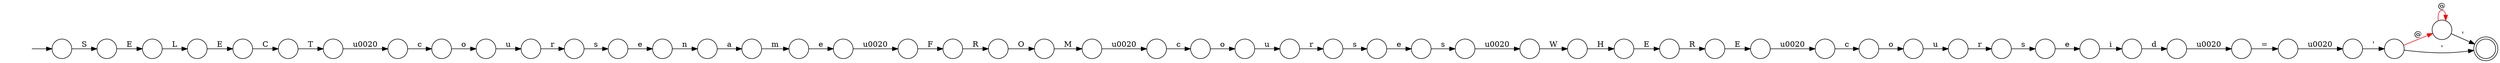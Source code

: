 digraph Automaton {
  rankdir = LR;
  0 [shape=circle,label=""];
  0 -> 43 [label="e"]
  1 [shape=circle,label=""];
  1 -> 31 [label="s"]
  2 [shape=circle,label=""];
  2 -> 19 [label="u"]
  3 [shape=circle,label=""];
  3 -> 35 [label="L"]
  4 [shape=circle,label=""];
  4 -> 4 [label="@",color=red]
  4 -> 38 [label="'"]
  5 [shape=circle,label=""];
  5 -> 45 [label="c"]
  6 [shape=circle,label=""];
  6 -> 0 [label="m"]
  7 [shape=circle,label=""];
  7 -> 36 [label="T"]
  8 [shape=circle,label=""];
  8 -> 11 [label="R"]
  9 [shape=circle,label=""];
  9 -> 17 [label="s"]
  10 [shape=circle,label=""];
  10 -> 16 [label="H"]
  11 [shape=circle,label=""];
  11 -> 29 [label="E"]
  12 [shape=circle,label=""];
  12 -> 4 [label="@",color=red]
  12 -> 38 [label="'"]
  13 [shape=circle,label=""];
  13 -> 21 [label="R"]
  14 [shape=circle,label=""];
  14 -> 9 [label="r"]
  15 [shape=circle,label=""];
  15 -> 50 [label="n"]
  16 [shape=circle,label=""];
  16 -> 8 [label="E"]
  17 [shape=circle,label=""];
  17 -> 46 [label="e"]
  18 [shape=circle,label=""];
  18 -> 30 [label="\u0020"]
  19 [shape=circle,label=""];
  19 -> 44 [label="r"]
  20 [shape=circle,label=""];
  20 -> 2 [label="o"]
  21 [shape=circle,label=""];
  21 -> 33 [label="O"]
  22 [shape=circle,label=""];
  22 -> 20 [label="c"]
  23 [shape=circle,label=""];
  23 -> 5 [label="\u0020"]
  24 [shape=circle,label=""];
  24 -> 27 [label="o"]
  25 [shape=circle,label=""];
  25 -> 14 [label="u"]
  26 [shape=circle,label=""];
  26 -> 18 [label="d"]
  27 [shape=circle,label=""];
  27 -> 51 [label="u"]
  28 [shape=circle,label=""];
  28 -> 13 [label="F"]
  29 [shape=circle,label=""];
  29 -> 48 [label="\u0020"]
  30 [shape=circle,label=""];
  30 -> 34 [label="="]
  31 [shape=circle,label=""];
  31 -> 49 [label="e"]
  32 [shape=circle,label=""];
  32 -> 3 [label="E"]
  33 [shape=circle,label=""];
  33 -> 23 [label="M"]
  34 [shape=circle,label=""];
  34 -> 41 [label="\u0020"]
  35 [shape=circle,label=""];
  35 -> 40 [label="E"]
  36 [shape=circle,label=""];
  36 -> 22 [label="\u0020"]
  37 [shape=circle,label=""];
  initial [shape=plaintext,label=""];
  initial -> 37
  37 -> 32 [label="S"]
  38 [shape=doublecircle,label=""];
  39 [shape=circle,label=""];
  39 -> 15 [label="e"]
  40 [shape=circle,label=""];
  40 -> 7 [label="C"]
  41 [shape=circle,label=""];
  41 -> 12 [label="'"]
  42 [shape=circle,label=""];
  42 -> 47 [label="\u0020"]
  43 [shape=circle,label=""];
  43 -> 28 [label="\u0020"]
  44 [shape=circle,label=""];
  44 -> 39 [label="s"]
  45 [shape=circle,label=""];
  45 -> 25 [label="o"]
  46 [shape=circle,label=""];
  46 -> 42 [label="s"]
  47 [shape=circle,label=""];
  47 -> 10 [label="W"]
  48 [shape=circle,label=""];
  48 -> 24 [label="c"]
  49 [shape=circle,label=""];
  49 -> 26 [label="i"]
  50 [shape=circle,label=""];
  50 -> 6 [label="a"]
  51 [shape=circle,label=""];
  51 -> 1 [label="r"]
}
